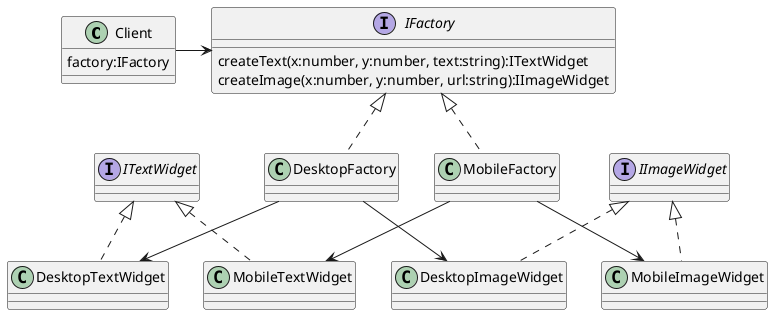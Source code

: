 @startuml

class Client {
    factory:IFactory
}

interface IFactory {
    createText(x:number, y:number, text:string):ITextWidget
    createImage(x:number, y:number, url:string):IImageWidget
}

interface ITextWidget {
}

interface IImageWidget {
}

class DesktopFactory implements IFactory {
}

class MobileFactory implements IFactory {
}

class DesktopTextWidget implements ITextWidget {
}

class DesktopImageWidget implements IImageWidget {
}

class MobileTextWidget implements ITextWidget {
}

class MobileImageWidget implements IImageWidget {
}

Client -> IFactory

DesktopFactory --> DesktopTextWidget
DesktopFactory --> DesktopImageWidget

MobileFactory --> MobileTextWidget
MobileFactory --> MobileImageWidget

@enduml